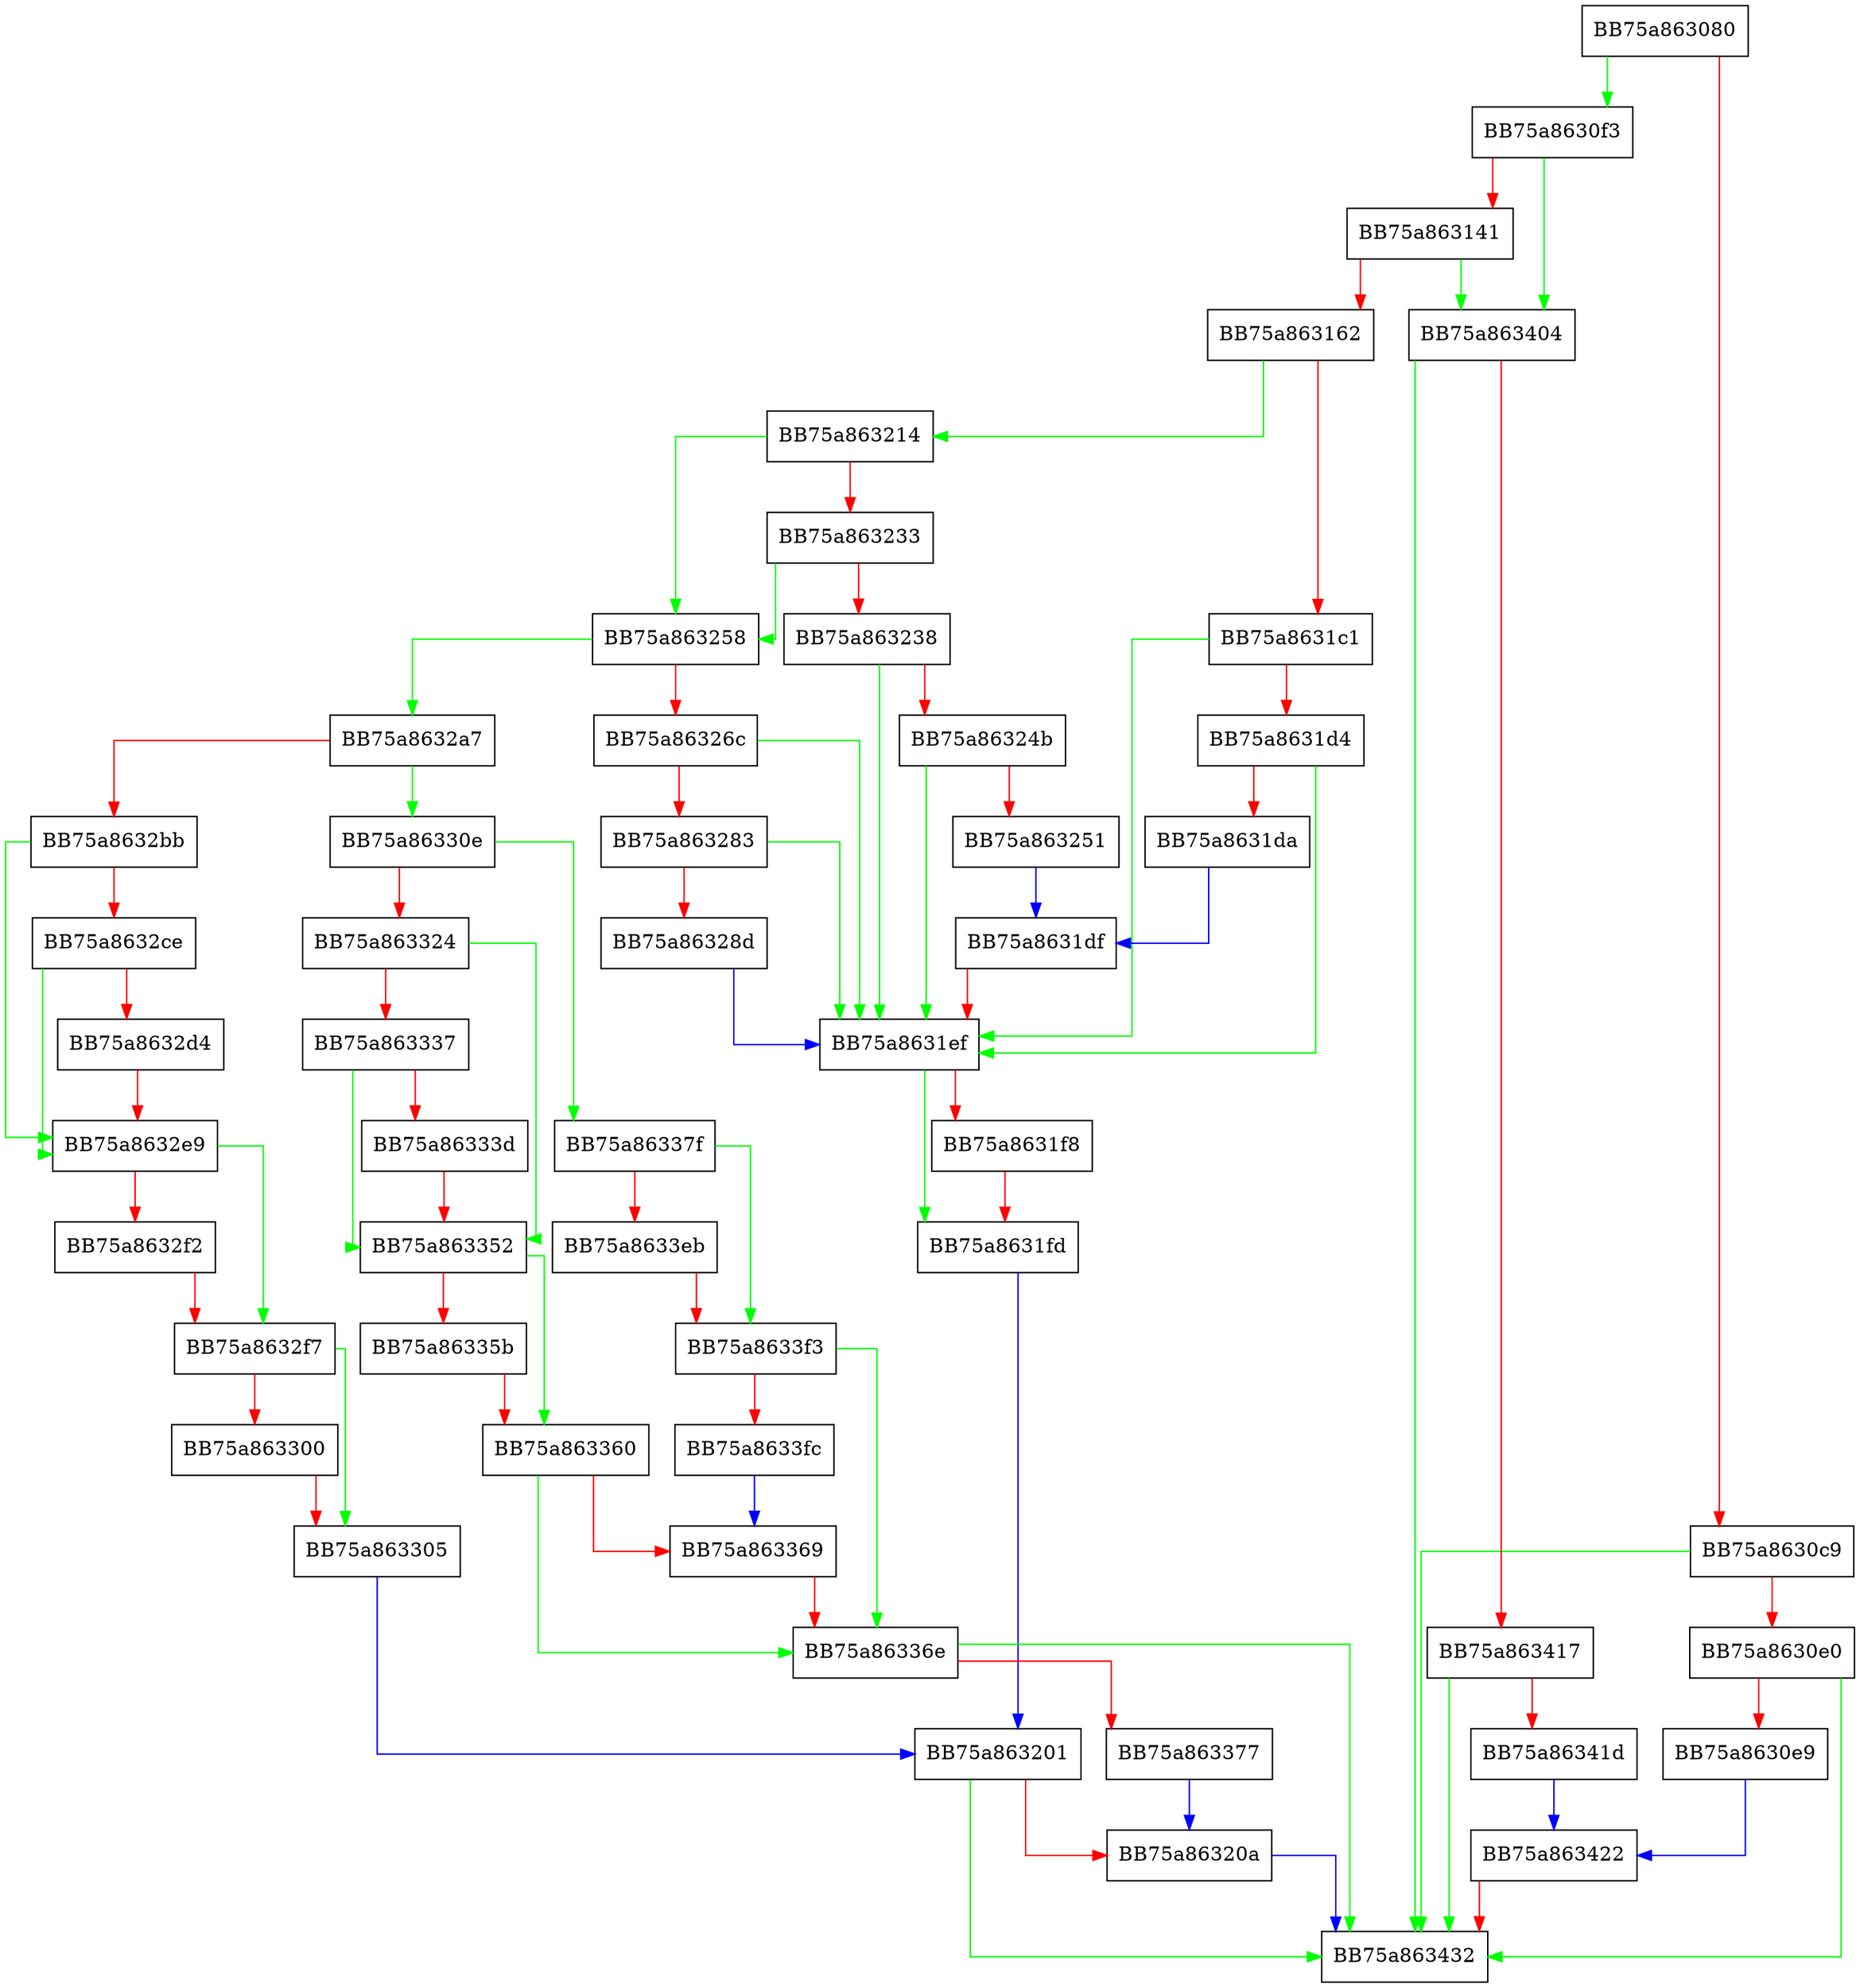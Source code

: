 digraph ProcessSetThreadContextEvent {
  node [shape="box"];
  graph [splines=ortho];
  BB75a863080 -> BB75a8630f3 [color="green"];
  BB75a863080 -> BB75a8630c9 [color="red"];
  BB75a8630c9 -> BB75a863432 [color="green"];
  BB75a8630c9 -> BB75a8630e0 [color="red"];
  BB75a8630e0 -> BB75a863432 [color="green"];
  BB75a8630e0 -> BB75a8630e9 [color="red"];
  BB75a8630e9 -> BB75a863422 [color="blue"];
  BB75a8630f3 -> BB75a863404 [color="green"];
  BB75a8630f3 -> BB75a863141 [color="red"];
  BB75a863141 -> BB75a863404 [color="green"];
  BB75a863141 -> BB75a863162 [color="red"];
  BB75a863162 -> BB75a863214 [color="green"];
  BB75a863162 -> BB75a8631c1 [color="red"];
  BB75a8631c1 -> BB75a8631ef [color="green"];
  BB75a8631c1 -> BB75a8631d4 [color="red"];
  BB75a8631d4 -> BB75a8631ef [color="green"];
  BB75a8631d4 -> BB75a8631da [color="red"];
  BB75a8631da -> BB75a8631df [color="blue"];
  BB75a8631df -> BB75a8631ef [color="red"];
  BB75a8631ef -> BB75a8631fd [color="green"];
  BB75a8631ef -> BB75a8631f8 [color="red"];
  BB75a8631f8 -> BB75a8631fd [color="red"];
  BB75a8631fd -> BB75a863201 [color="blue"];
  BB75a863201 -> BB75a863432 [color="green"];
  BB75a863201 -> BB75a86320a [color="red"];
  BB75a86320a -> BB75a863432 [color="blue"];
  BB75a863214 -> BB75a863258 [color="green"];
  BB75a863214 -> BB75a863233 [color="red"];
  BB75a863233 -> BB75a863258 [color="green"];
  BB75a863233 -> BB75a863238 [color="red"];
  BB75a863238 -> BB75a8631ef [color="green"];
  BB75a863238 -> BB75a86324b [color="red"];
  BB75a86324b -> BB75a8631ef [color="green"];
  BB75a86324b -> BB75a863251 [color="red"];
  BB75a863251 -> BB75a8631df [color="blue"];
  BB75a863258 -> BB75a8632a7 [color="green"];
  BB75a863258 -> BB75a86326c [color="red"];
  BB75a86326c -> BB75a8631ef [color="green"];
  BB75a86326c -> BB75a863283 [color="red"];
  BB75a863283 -> BB75a8631ef [color="green"];
  BB75a863283 -> BB75a86328d [color="red"];
  BB75a86328d -> BB75a8631ef [color="blue"];
  BB75a8632a7 -> BB75a86330e [color="green"];
  BB75a8632a7 -> BB75a8632bb [color="red"];
  BB75a8632bb -> BB75a8632e9 [color="green"];
  BB75a8632bb -> BB75a8632ce [color="red"];
  BB75a8632ce -> BB75a8632e9 [color="green"];
  BB75a8632ce -> BB75a8632d4 [color="red"];
  BB75a8632d4 -> BB75a8632e9 [color="red"];
  BB75a8632e9 -> BB75a8632f7 [color="green"];
  BB75a8632e9 -> BB75a8632f2 [color="red"];
  BB75a8632f2 -> BB75a8632f7 [color="red"];
  BB75a8632f7 -> BB75a863305 [color="green"];
  BB75a8632f7 -> BB75a863300 [color="red"];
  BB75a863300 -> BB75a863305 [color="red"];
  BB75a863305 -> BB75a863201 [color="blue"];
  BB75a86330e -> BB75a86337f [color="green"];
  BB75a86330e -> BB75a863324 [color="red"];
  BB75a863324 -> BB75a863352 [color="green"];
  BB75a863324 -> BB75a863337 [color="red"];
  BB75a863337 -> BB75a863352 [color="green"];
  BB75a863337 -> BB75a86333d [color="red"];
  BB75a86333d -> BB75a863352 [color="red"];
  BB75a863352 -> BB75a863360 [color="green"];
  BB75a863352 -> BB75a86335b [color="red"];
  BB75a86335b -> BB75a863360 [color="red"];
  BB75a863360 -> BB75a86336e [color="green"];
  BB75a863360 -> BB75a863369 [color="red"];
  BB75a863369 -> BB75a86336e [color="red"];
  BB75a86336e -> BB75a863432 [color="green"];
  BB75a86336e -> BB75a863377 [color="red"];
  BB75a863377 -> BB75a86320a [color="blue"];
  BB75a86337f -> BB75a8633f3 [color="green"];
  BB75a86337f -> BB75a8633eb [color="red"];
  BB75a8633eb -> BB75a8633f3 [color="red"];
  BB75a8633f3 -> BB75a86336e [color="green"];
  BB75a8633f3 -> BB75a8633fc [color="red"];
  BB75a8633fc -> BB75a863369 [color="blue"];
  BB75a863404 -> BB75a863432 [color="green"];
  BB75a863404 -> BB75a863417 [color="red"];
  BB75a863417 -> BB75a863432 [color="green"];
  BB75a863417 -> BB75a86341d [color="red"];
  BB75a86341d -> BB75a863422 [color="blue"];
  BB75a863422 -> BB75a863432 [color="red"];
}